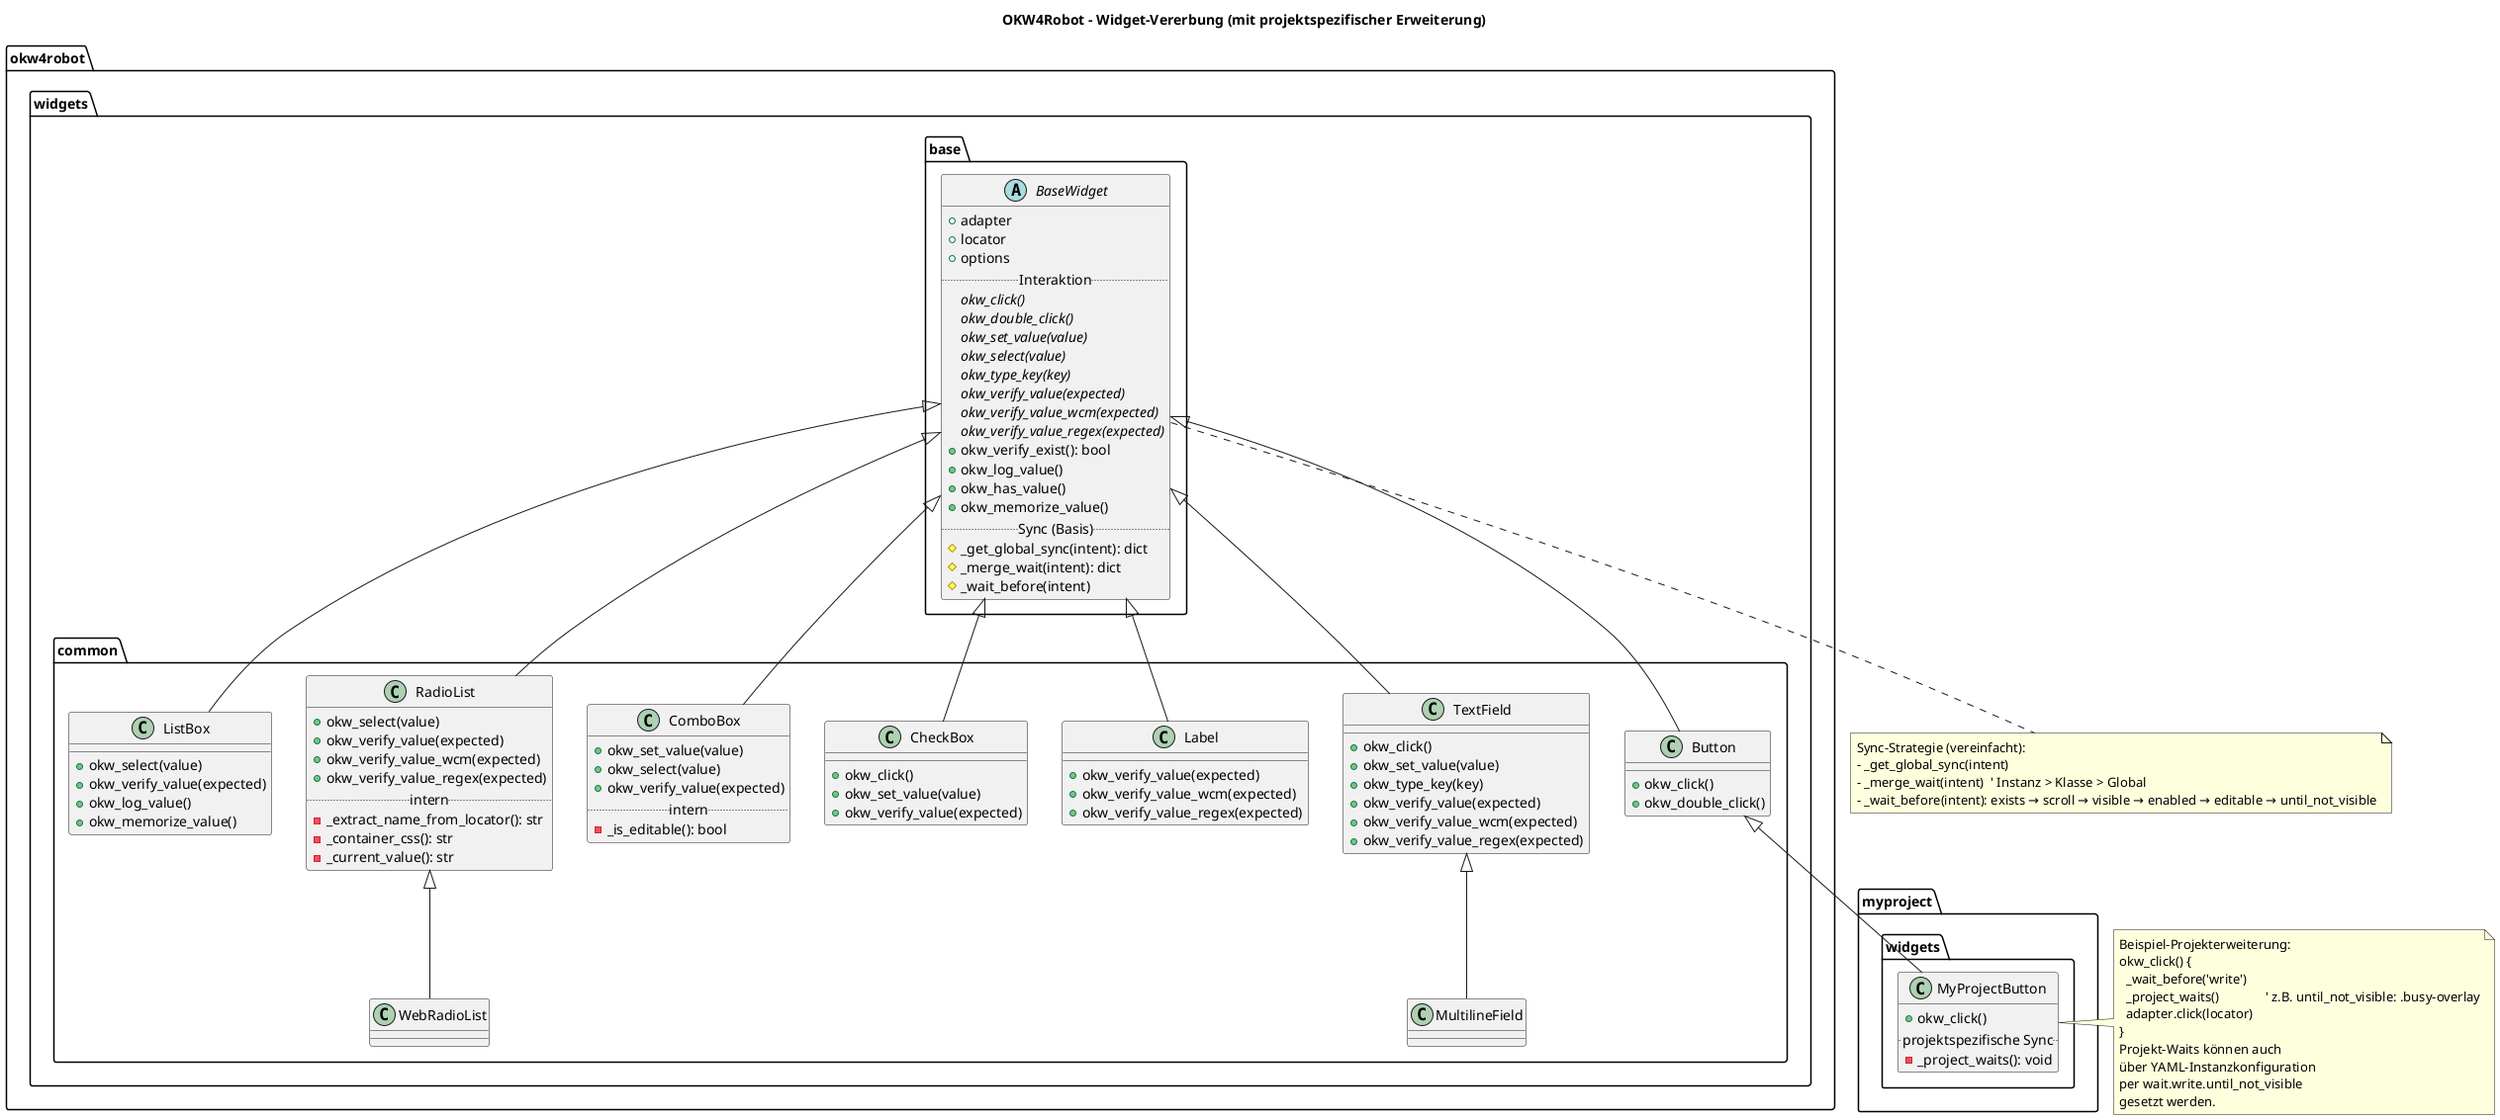 @startuml WidgetsInheritance
title OKW4Robot – Widget-Vererbung (mit projektspezifischer Erweiterung)

package "okw4robot.widgets.base" {
  abstract class BaseWidget {
    +adapter
    +locator
    +options
    .. Interaktion ..
    {abstract} okw_click()
    {abstract} okw_double_click()
    {abstract} okw_set_value(value)
    {abstract} okw_select(value)
    {abstract} okw_type_key(key)
    {abstract} okw_verify_value(expected)
    {abstract} okw_verify_value_wcm(expected)
    {abstract} okw_verify_value_regex(expected)
    +okw_verify_exist(): bool
    +okw_log_value()
    +okw_has_value()
    +okw_memorize_value()
    .. Sync (Basis) ..
    # _get_global_sync(intent): dict
    # _merge_wait(intent): dict
    # _wait_before(intent)
  }
}

package "okw4robot.widgets.common" {
  class Button {
    +okw_click()
    +okw_double_click()
  }
  class TextField {
    +okw_click()
    +okw_set_value(value)
    +okw_type_key(key)
    +okw_verify_value(expected)
    +okw_verify_value_wcm(expected)
    +okw_verify_value_regex(expected)
  }
  class MultilineField {
  }
  class Label {
    +okw_verify_value(expected)
    +okw_verify_value_wcm(expected)
    +okw_verify_value_regex(expected)
  }
  class CheckBox {
    +okw_click()
    +okw_set_value(value)
    +okw_verify_value(expected)
  }
  class ComboBox {
    +okw_set_value(value)
    +okw_select(value)
    +okw_verify_value(expected)
    .. intern ..
    - _is_editable(): bool
  }
  class RadioList {
    +okw_select(value)
    +okw_verify_value(expected)
    +okw_verify_value_wcm(expected)
    +okw_verify_value_regex(expected)
    .. intern ..
    - _extract_name_from_locator(): str
    - _container_css(): str
    - _current_value(): str
  }
  class WebRadioList {}
  class ListBox {
    +okw_select(value)
    +okw_verify_value(expected)
    +okw_log_value()
    +okw_memorize_value()
  }
}

BaseWidget <|-- Button
BaseWidget <|-- TextField
TextField <|-- MultilineField
BaseWidget <|-- Label
BaseWidget <|-- CheckBox
BaseWidget <|-- ComboBox
BaseWidget <|-- RadioList
RadioList <|-- WebRadioList
BaseWidget <|-- ListBox

package "myproject.widgets" {
  class MyProjectButton {
    +okw_click()
    .. projektspezifische Sync ..
    - _project_waits(): void
  }
}

Button <|-- MyProjectButton

note right of MyProjectButton
Beispiel-Projekterweiterung:
okw_click() {
  _wait_before('write')
  _project_waits()              ' z.B. until_not_visible: .busy-overlay
  adapter.click(locator)
}
Projekt-Waits können auch
über YAML-Instanzkonfiguration
per wait.write.until_not_visible
gesetzt werden.
end note

note bottom of BaseWidget
Sync-Strategie (vereinfacht):
- _get_global_sync(intent)
- _merge_wait(intent)  ' Instanz > Klasse > Global
- _wait_before(intent): exists → scroll → visible → enabled → editable → until_not_visible
end note

@enduml
